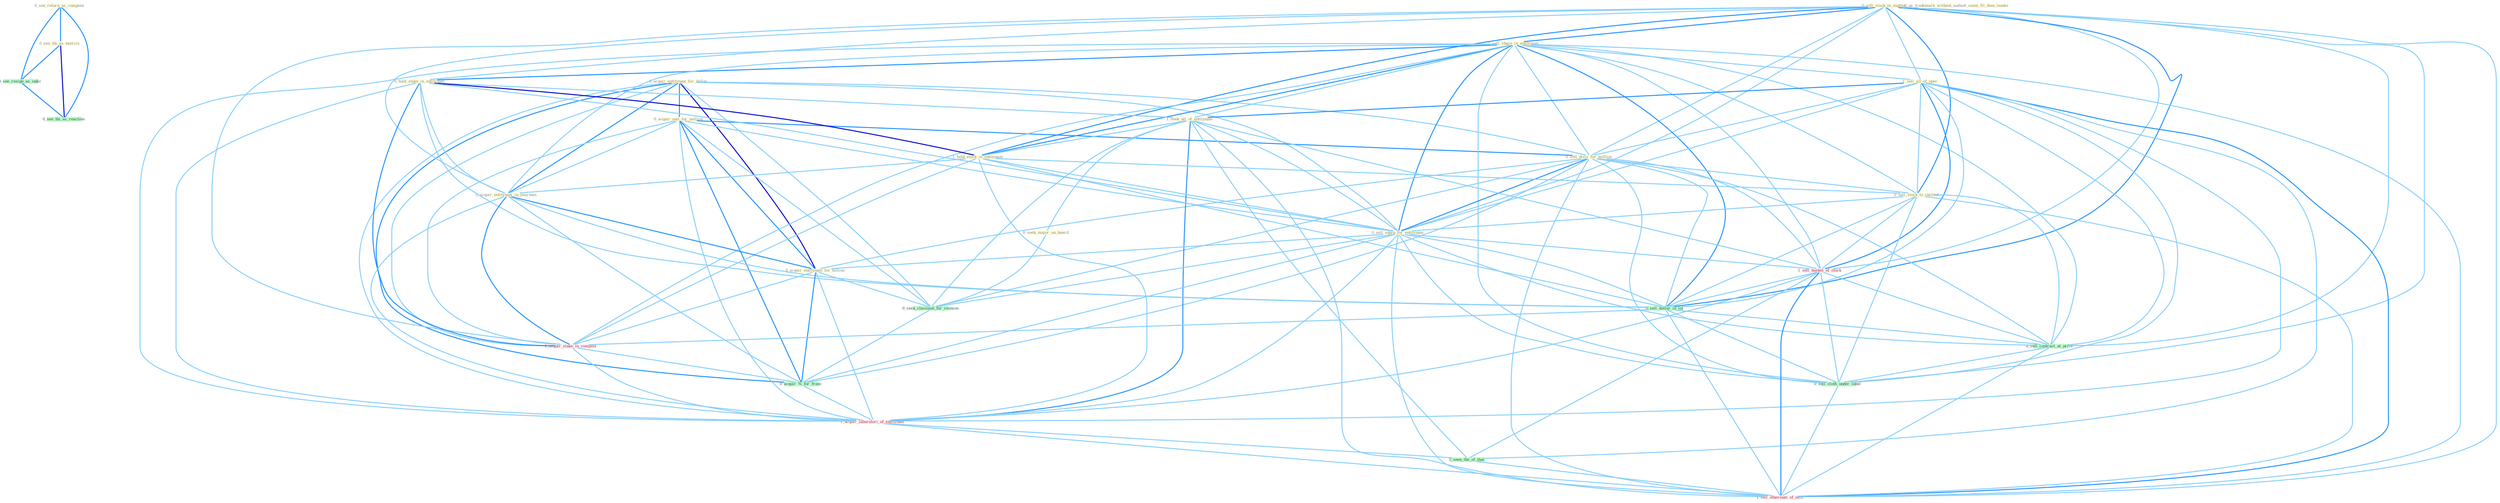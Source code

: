 Graph G{ 
    node
    [shape=polygon,style=filled,width=.5,height=.06,color="#BDFCC9",fixedsize=true,fontsize=4,
    fontcolor="#2f4f4f"];
    {node
    [color="#ffffe0", fontcolor="#8b7d6b"] "0_see_return_as_compens " "0_acquir_entitynam_for_dollar " "0_acquir_unit_for_million " "0_sell_stock_in_matter " "1_sell_share_in_entitynam " "1_sell_all_of_oper " "0_hold_stake_in_entitynam " "0_see_thi_as_exercis " "0_sell_divis_for_million " "1_seek_all_of_entitynam " "1_hold_stock_in_entitynam " "0_us_trademark_without_author " "0_sell_stock_to_institut " "0_acquir_entitynam_in_yearnum " "0_sell_equip_for_entitynam " "0_acquir_entitynam_for_billion " "1_seem_fit_than_leader " "0_seek_major_on_board "}
{node [color="#fff0f5", fontcolor="#b22222"] "1_sell_basket_of_stock " "1_acquir_stake_in_compani " "1_acquir_laboratori_of_entitynam " "1_sell_othernum_of_offic "}
edge [color="#B0E2FF"];

	"0_see_return_as_compens " -- "0_see_thi_as_exercis " [w="2", color="#1e90ff" , len=0.8];
	"0_see_return_as_compens " -- "0_see_resign_as_indic " [w="2", color="#1e90ff" , len=0.8];
	"0_see_return_as_compens " -- "0_see_thi_as_reaction " [w="2", color="#1e90ff" , len=0.8];
	"0_acquir_entitynam_for_dollar " -- "0_acquir_unit_for_million " [w="2", color="#1e90ff" , len=0.8];
	"0_acquir_entitynam_for_dollar " -- "0_sell_divis_for_million " [w="1", color="#87cefa" ];
	"0_acquir_entitynam_for_dollar " -- "0_acquir_entitynam_in_yearnum " [w="2", color="#1e90ff" , len=0.8];
	"0_acquir_entitynam_for_dollar " -- "0_sell_equip_for_entitynam " [w="1", color="#87cefa" ];
	"0_acquir_entitynam_for_dollar " -- "0_acquir_entitynam_for_billion " [w="3", color="#0000cd" , len=0.6];
	"0_acquir_entitynam_for_dollar " -- "0_seek_classmat_for_reunion " [w="1", color="#87cefa" ];
	"0_acquir_entitynam_for_dollar " -- "1_acquir_stake_in_compani " [w="1", color="#87cefa" ];
	"0_acquir_entitynam_for_dollar " -- "0_acquir_%_for_franc " [w="2", color="#1e90ff" , len=0.8];
	"0_acquir_entitynam_for_dollar " -- "1_acquir_laboratori_of_entitynam " [w="1", color="#87cefa" ];
	"0_acquir_unit_for_million " -- "0_sell_divis_for_million " [w="2", color="#1e90ff" , len=0.8];
	"0_acquir_unit_for_million " -- "0_acquir_entitynam_in_yearnum " [w="1", color="#87cefa" ];
	"0_acquir_unit_for_million " -- "0_sell_equip_for_entitynam " [w="1", color="#87cefa" ];
	"0_acquir_unit_for_million " -- "0_acquir_entitynam_for_billion " [w="2", color="#1e90ff" , len=0.8];
	"0_acquir_unit_for_million " -- "0_seek_classmat_for_reunion " [w="1", color="#87cefa" ];
	"0_acquir_unit_for_million " -- "1_acquir_stake_in_compani " [w="1", color="#87cefa" ];
	"0_acquir_unit_for_million " -- "0_acquir_%_for_franc " [w="2", color="#1e90ff" , len=0.8];
	"0_acquir_unit_for_million " -- "1_acquir_laboratori_of_entitynam " [w="1", color="#87cefa" ];
	"0_sell_stock_in_matter " -- "1_sell_share_in_entitynam " [w="2", color="#1e90ff" , len=0.8];
	"0_sell_stock_in_matter " -- "1_sell_all_of_oper " [w="1", color="#87cefa" ];
	"0_sell_stock_in_matter " -- "0_hold_stake_in_entitynam " [w="1", color="#87cefa" ];
	"0_sell_stock_in_matter " -- "0_sell_divis_for_million " [w="1", color="#87cefa" ];
	"0_sell_stock_in_matter " -- "1_hold_stock_in_entitynam " [w="2", color="#1e90ff" , len=0.8];
	"0_sell_stock_in_matter " -- "0_sell_stock_to_institut " [w="2", color="#1e90ff" , len=0.8];
	"0_sell_stock_in_matter " -- "0_acquir_entitynam_in_yearnum " [w="1", color="#87cefa" ];
	"0_sell_stock_in_matter " -- "0_sell_equip_for_entitynam " [w="1", color="#87cefa" ];
	"0_sell_stock_in_matter " -- "1_sell_basket_of_stock " [w="1", color="#87cefa" ];
	"0_sell_stock_in_matter " -- "0_sell_dollar_in_lot " [w="2", color="#1e90ff" , len=0.8];
	"0_sell_stock_in_matter " -- "1_acquir_stake_in_compani " [w="1", color="#87cefa" ];
	"0_sell_stock_in_matter " -- "0_sell_contract_at_price " [w="1", color="#87cefa" ];
	"0_sell_stock_in_matter " -- "0_sell_cloth_under_label " [w="1", color="#87cefa" ];
	"0_sell_stock_in_matter " -- "1_sell_othernum_of_offic " [w="1", color="#87cefa" ];
	"1_sell_share_in_entitynam " -- "1_sell_all_of_oper " [w="1", color="#87cefa" ];
	"1_sell_share_in_entitynam " -- "0_hold_stake_in_entitynam " [w="2", color="#1e90ff" , len=0.8];
	"1_sell_share_in_entitynam " -- "0_sell_divis_for_million " [w="1", color="#87cefa" ];
	"1_sell_share_in_entitynam " -- "1_seek_all_of_entitynam " [w="1", color="#87cefa" ];
	"1_sell_share_in_entitynam " -- "1_hold_stock_in_entitynam " [w="2", color="#1e90ff" , len=0.8];
	"1_sell_share_in_entitynam " -- "0_sell_stock_to_institut " [w="1", color="#87cefa" ];
	"1_sell_share_in_entitynam " -- "0_acquir_entitynam_in_yearnum " [w="1", color="#87cefa" ];
	"1_sell_share_in_entitynam " -- "0_sell_equip_for_entitynam " [w="2", color="#1e90ff" , len=0.8];
	"1_sell_share_in_entitynam " -- "1_sell_basket_of_stock " [w="1", color="#87cefa" ];
	"1_sell_share_in_entitynam " -- "0_sell_dollar_in_lot " [w="2", color="#1e90ff" , len=0.8];
	"1_sell_share_in_entitynam " -- "1_acquir_stake_in_compani " [w="1", color="#87cefa" ];
	"1_sell_share_in_entitynam " -- "0_sell_contract_at_price " [w="1", color="#87cefa" ];
	"1_sell_share_in_entitynam " -- "1_acquir_laboratori_of_entitynam " [w="1", color="#87cefa" ];
	"1_sell_share_in_entitynam " -- "0_sell_cloth_under_label " [w="1", color="#87cefa" ];
	"1_sell_share_in_entitynam " -- "1_sell_othernum_of_offic " [w="1", color="#87cefa" ];
	"1_sell_all_of_oper " -- "0_sell_divis_for_million " [w="1", color="#87cefa" ];
	"1_sell_all_of_oper " -- "1_seek_all_of_entitynam " [w="2", color="#1e90ff" , len=0.8];
	"1_sell_all_of_oper " -- "0_sell_stock_to_institut " [w="1", color="#87cefa" ];
	"1_sell_all_of_oper " -- "0_sell_equip_for_entitynam " [w="1", color="#87cefa" ];
	"1_sell_all_of_oper " -- "1_sell_basket_of_stock " [w="2", color="#1e90ff" , len=0.8];
	"1_sell_all_of_oper " -- "0_sell_dollar_in_lot " [w="1", color="#87cefa" ];
	"1_sell_all_of_oper " -- "0_sell_contract_at_price " [w="1", color="#87cefa" ];
	"1_sell_all_of_oper " -- "1_acquir_laboratori_of_entitynam " [w="1", color="#87cefa" ];
	"1_sell_all_of_oper " -- "0_sell_cloth_under_label " [w="1", color="#87cefa" ];
	"1_sell_all_of_oper " -- "1_seen_the_of_that " [w="1", color="#87cefa" ];
	"1_sell_all_of_oper " -- "1_sell_othernum_of_offic " [w="2", color="#1e90ff" , len=0.8];
	"0_hold_stake_in_entitynam " -- "1_seek_all_of_entitynam " [w="1", color="#87cefa" ];
	"0_hold_stake_in_entitynam " -- "1_hold_stock_in_entitynam " [w="3", color="#0000cd" , len=0.6];
	"0_hold_stake_in_entitynam " -- "0_acquir_entitynam_in_yearnum " [w="1", color="#87cefa" ];
	"0_hold_stake_in_entitynam " -- "0_sell_equip_for_entitynam " [w="1", color="#87cefa" ];
	"0_hold_stake_in_entitynam " -- "0_sell_dollar_in_lot " [w="1", color="#87cefa" ];
	"0_hold_stake_in_entitynam " -- "1_acquir_stake_in_compani " [w="2", color="#1e90ff" , len=0.8];
	"0_hold_stake_in_entitynam " -- "1_acquir_laboratori_of_entitynam " [w="1", color="#87cefa" ];
	"0_see_thi_as_exercis " -- "0_see_resign_as_indic " [w="2", color="#1e90ff" , len=0.8];
	"0_see_thi_as_exercis " -- "0_see_thi_as_reaction " [w="3", color="#0000cd" , len=0.6];
	"0_sell_divis_for_million " -- "0_sell_stock_to_institut " [w="1", color="#87cefa" ];
	"0_sell_divis_for_million " -- "0_sell_equip_for_entitynam " [w="2", color="#1e90ff" , len=0.8];
	"0_sell_divis_for_million " -- "0_acquir_entitynam_for_billion " [w="1", color="#87cefa" ];
	"0_sell_divis_for_million " -- "0_seek_classmat_for_reunion " [w="1", color="#87cefa" ];
	"0_sell_divis_for_million " -- "1_sell_basket_of_stock " [w="1", color="#87cefa" ];
	"0_sell_divis_for_million " -- "0_sell_dollar_in_lot " [w="1", color="#87cefa" ];
	"0_sell_divis_for_million " -- "0_acquir_%_for_franc " [w="1", color="#87cefa" ];
	"0_sell_divis_for_million " -- "0_sell_contract_at_price " [w="1", color="#87cefa" ];
	"0_sell_divis_for_million " -- "0_sell_cloth_under_label " [w="1", color="#87cefa" ];
	"0_sell_divis_for_million " -- "1_sell_othernum_of_offic " [w="1", color="#87cefa" ];
	"1_seek_all_of_entitynam " -- "1_hold_stock_in_entitynam " [w="1", color="#87cefa" ];
	"1_seek_all_of_entitynam " -- "0_sell_equip_for_entitynam " [w="1", color="#87cefa" ];
	"1_seek_all_of_entitynam " -- "0_seek_major_on_board " [w="1", color="#87cefa" ];
	"1_seek_all_of_entitynam " -- "0_seek_classmat_for_reunion " [w="1", color="#87cefa" ];
	"1_seek_all_of_entitynam " -- "1_sell_basket_of_stock " [w="1", color="#87cefa" ];
	"1_seek_all_of_entitynam " -- "1_acquir_laboratori_of_entitynam " [w="2", color="#1e90ff" , len=0.8];
	"1_seek_all_of_entitynam " -- "1_seen_the_of_that " [w="1", color="#87cefa" ];
	"1_seek_all_of_entitynam " -- "1_sell_othernum_of_offic " [w="1", color="#87cefa" ];
	"1_hold_stock_in_entitynam " -- "0_sell_stock_to_institut " [w="1", color="#87cefa" ];
	"1_hold_stock_in_entitynam " -- "0_acquir_entitynam_in_yearnum " [w="1", color="#87cefa" ];
	"1_hold_stock_in_entitynam " -- "0_sell_equip_for_entitynam " [w="1", color="#87cefa" ];
	"1_hold_stock_in_entitynam " -- "0_sell_dollar_in_lot " [w="1", color="#87cefa" ];
	"1_hold_stock_in_entitynam " -- "1_acquir_stake_in_compani " [w="1", color="#87cefa" ];
	"1_hold_stock_in_entitynam " -- "1_acquir_laboratori_of_entitynam " [w="1", color="#87cefa" ];
	"0_sell_stock_to_institut " -- "0_sell_equip_for_entitynam " [w="1", color="#87cefa" ];
	"0_sell_stock_to_institut " -- "1_sell_basket_of_stock " [w="1", color="#87cefa" ];
	"0_sell_stock_to_institut " -- "0_sell_dollar_in_lot " [w="1", color="#87cefa" ];
	"0_sell_stock_to_institut " -- "0_sell_contract_at_price " [w="1", color="#87cefa" ];
	"0_sell_stock_to_institut " -- "0_sell_cloth_under_label " [w="1", color="#87cefa" ];
	"0_sell_stock_to_institut " -- "1_sell_othernum_of_offic " [w="1", color="#87cefa" ];
	"0_acquir_entitynam_in_yearnum " -- "0_acquir_entitynam_for_billion " [w="2", color="#1e90ff" , len=0.8];
	"0_acquir_entitynam_in_yearnum " -- "0_sell_dollar_in_lot " [w="1", color="#87cefa" ];
	"0_acquir_entitynam_in_yearnum " -- "1_acquir_stake_in_compani " [w="2", color="#1e90ff" , len=0.8];
	"0_acquir_entitynam_in_yearnum " -- "0_acquir_%_for_franc " [w="1", color="#87cefa" ];
	"0_acquir_entitynam_in_yearnum " -- "1_acquir_laboratori_of_entitynam " [w="1", color="#87cefa" ];
	"0_sell_equip_for_entitynam " -- "0_acquir_entitynam_for_billion " [w="1", color="#87cefa" ];
	"0_sell_equip_for_entitynam " -- "0_seek_classmat_for_reunion " [w="1", color="#87cefa" ];
	"0_sell_equip_for_entitynam " -- "1_sell_basket_of_stock " [w="1", color="#87cefa" ];
	"0_sell_equip_for_entitynam " -- "0_sell_dollar_in_lot " [w="1", color="#87cefa" ];
	"0_sell_equip_for_entitynam " -- "0_acquir_%_for_franc " [w="1", color="#87cefa" ];
	"0_sell_equip_for_entitynam " -- "0_sell_contract_at_price " [w="1", color="#87cefa" ];
	"0_sell_equip_for_entitynam " -- "1_acquir_laboratori_of_entitynam " [w="1", color="#87cefa" ];
	"0_sell_equip_for_entitynam " -- "0_sell_cloth_under_label " [w="1", color="#87cefa" ];
	"0_sell_equip_for_entitynam " -- "1_sell_othernum_of_offic " [w="1", color="#87cefa" ];
	"0_acquir_entitynam_for_billion " -- "0_seek_classmat_for_reunion " [w="1", color="#87cefa" ];
	"0_acquir_entitynam_for_billion " -- "1_acquir_stake_in_compani " [w="1", color="#87cefa" ];
	"0_acquir_entitynam_for_billion " -- "0_acquir_%_for_franc " [w="2", color="#1e90ff" , len=0.8];
	"0_acquir_entitynam_for_billion " -- "1_acquir_laboratori_of_entitynam " [w="1", color="#87cefa" ];
	"0_seek_major_on_board " -- "0_seek_classmat_for_reunion " [w="1", color="#87cefa" ];
	"0_seek_classmat_for_reunion " -- "0_acquir_%_for_franc " [w="1", color="#87cefa" ];
	"1_sell_basket_of_stock " -- "0_sell_dollar_in_lot " [w="1", color="#87cefa" ];
	"1_sell_basket_of_stock " -- "0_sell_contract_at_price " [w="1", color="#87cefa" ];
	"1_sell_basket_of_stock " -- "1_acquir_laboratori_of_entitynam " [w="1", color="#87cefa" ];
	"1_sell_basket_of_stock " -- "0_sell_cloth_under_label " [w="1", color="#87cefa" ];
	"1_sell_basket_of_stock " -- "1_seen_the_of_that " [w="1", color="#87cefa" ];
	"1_sell_basket_of_stock " -- "1_sell_othernum_of_offic " [w="2", color="#1e90ff" , len=0.8];
	"0_sell_dollar_in_lot " -- "1_acquir_stake_in_compani " [w="1", color="#87cefa" ];
	"0_sell_dollar_in_lot " -- "0_sell_contract_at_price " [w="1", color="#87cefa" ];
	"0_sell_dollar_in_lot " -- "0_sell_cloth_under_label " [w="1", color="#87cefa" ];
	"0_sell_dollar_in_lot " -- "1_sell_othernum_of_offic " [w="1", color="#87cefa" ];
	"0_see_resign_as_indic " -- "0_see_thi_as_reaction " [w="2", color="#1e90ff" , len=0.8];
	"1_acquir_stake_in_compani " -- "0_acquir_%_for_franc " [w="1", color="#87cefa" ];
	"1_acquir_stake_in_compani " -- "1_acquir_laboratori_of_entitynam " [w="1", color="#87cefa" ];
	"0_acquir_%_for_franc " -- "1_acquir_laboratori_of_entitynam " [w="1", color="#87cefa" ];
	"0_sell_contract_at_price " -- "0_sell_cloth_under_label " [w="1", color="#87cefa" ];
	"0_sell_contract_at_price " -- "1_sell_othernum_of_offic " [w="1", color="#87cefa" ];
	"1_acquir_laboratori_of_entitynam " -- "1_seen_the_of_that " [w="1", color="#87cefa" ];
	"1_acquir_laboratori_of_entitynam " -- "1_sell_othernum_of_offic " [w="1", color="#87cefa" ];
	"0_sell_cloth_under_label " -- "1_sell_othernum_of_offic " [w="1", color="#87cefa" ];
	"1_seen_the_of_that " -- "1_sell_othernum_of_offic " [w="1", color="#87cefa" ];
}